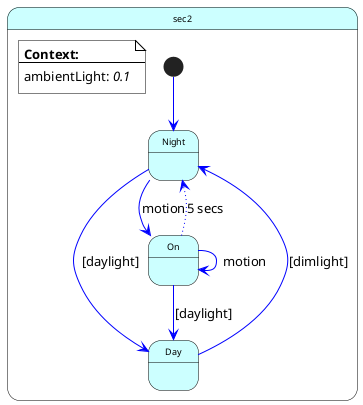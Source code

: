 
@startuml
skinparam State {
  AttributeFontSize 9
  BackgroundColor #CFF
  EndColor Red
  ArrowColor Blue
  BorderColor Black
}

skinparam Note {
  AttributeFontSize 9
  BackgroundColor white
  BorderColor Black
}


state sec2 {

note as Context
  **Context:**
  --
  ambientLight: //0.1//
end note



  [*]-->Night
  Day-->Night : [dimlight]
  Night-->Day : [daylight]
  On-->Day : [daylight]
  Night-->On : motion
  On-->On : motion
  On-[#blue,dotted]->Night : 5 secs
}
@enduml
